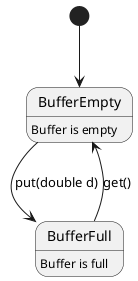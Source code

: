 @startuml

[*] --> BufferEmpty

BufferEmpty : Buffer is empty
BufferFull : Buffer is full

BufferEmpty --> BufferFull : put(double d)
BufferFull --> BufferEmpty : get()

@enduml
